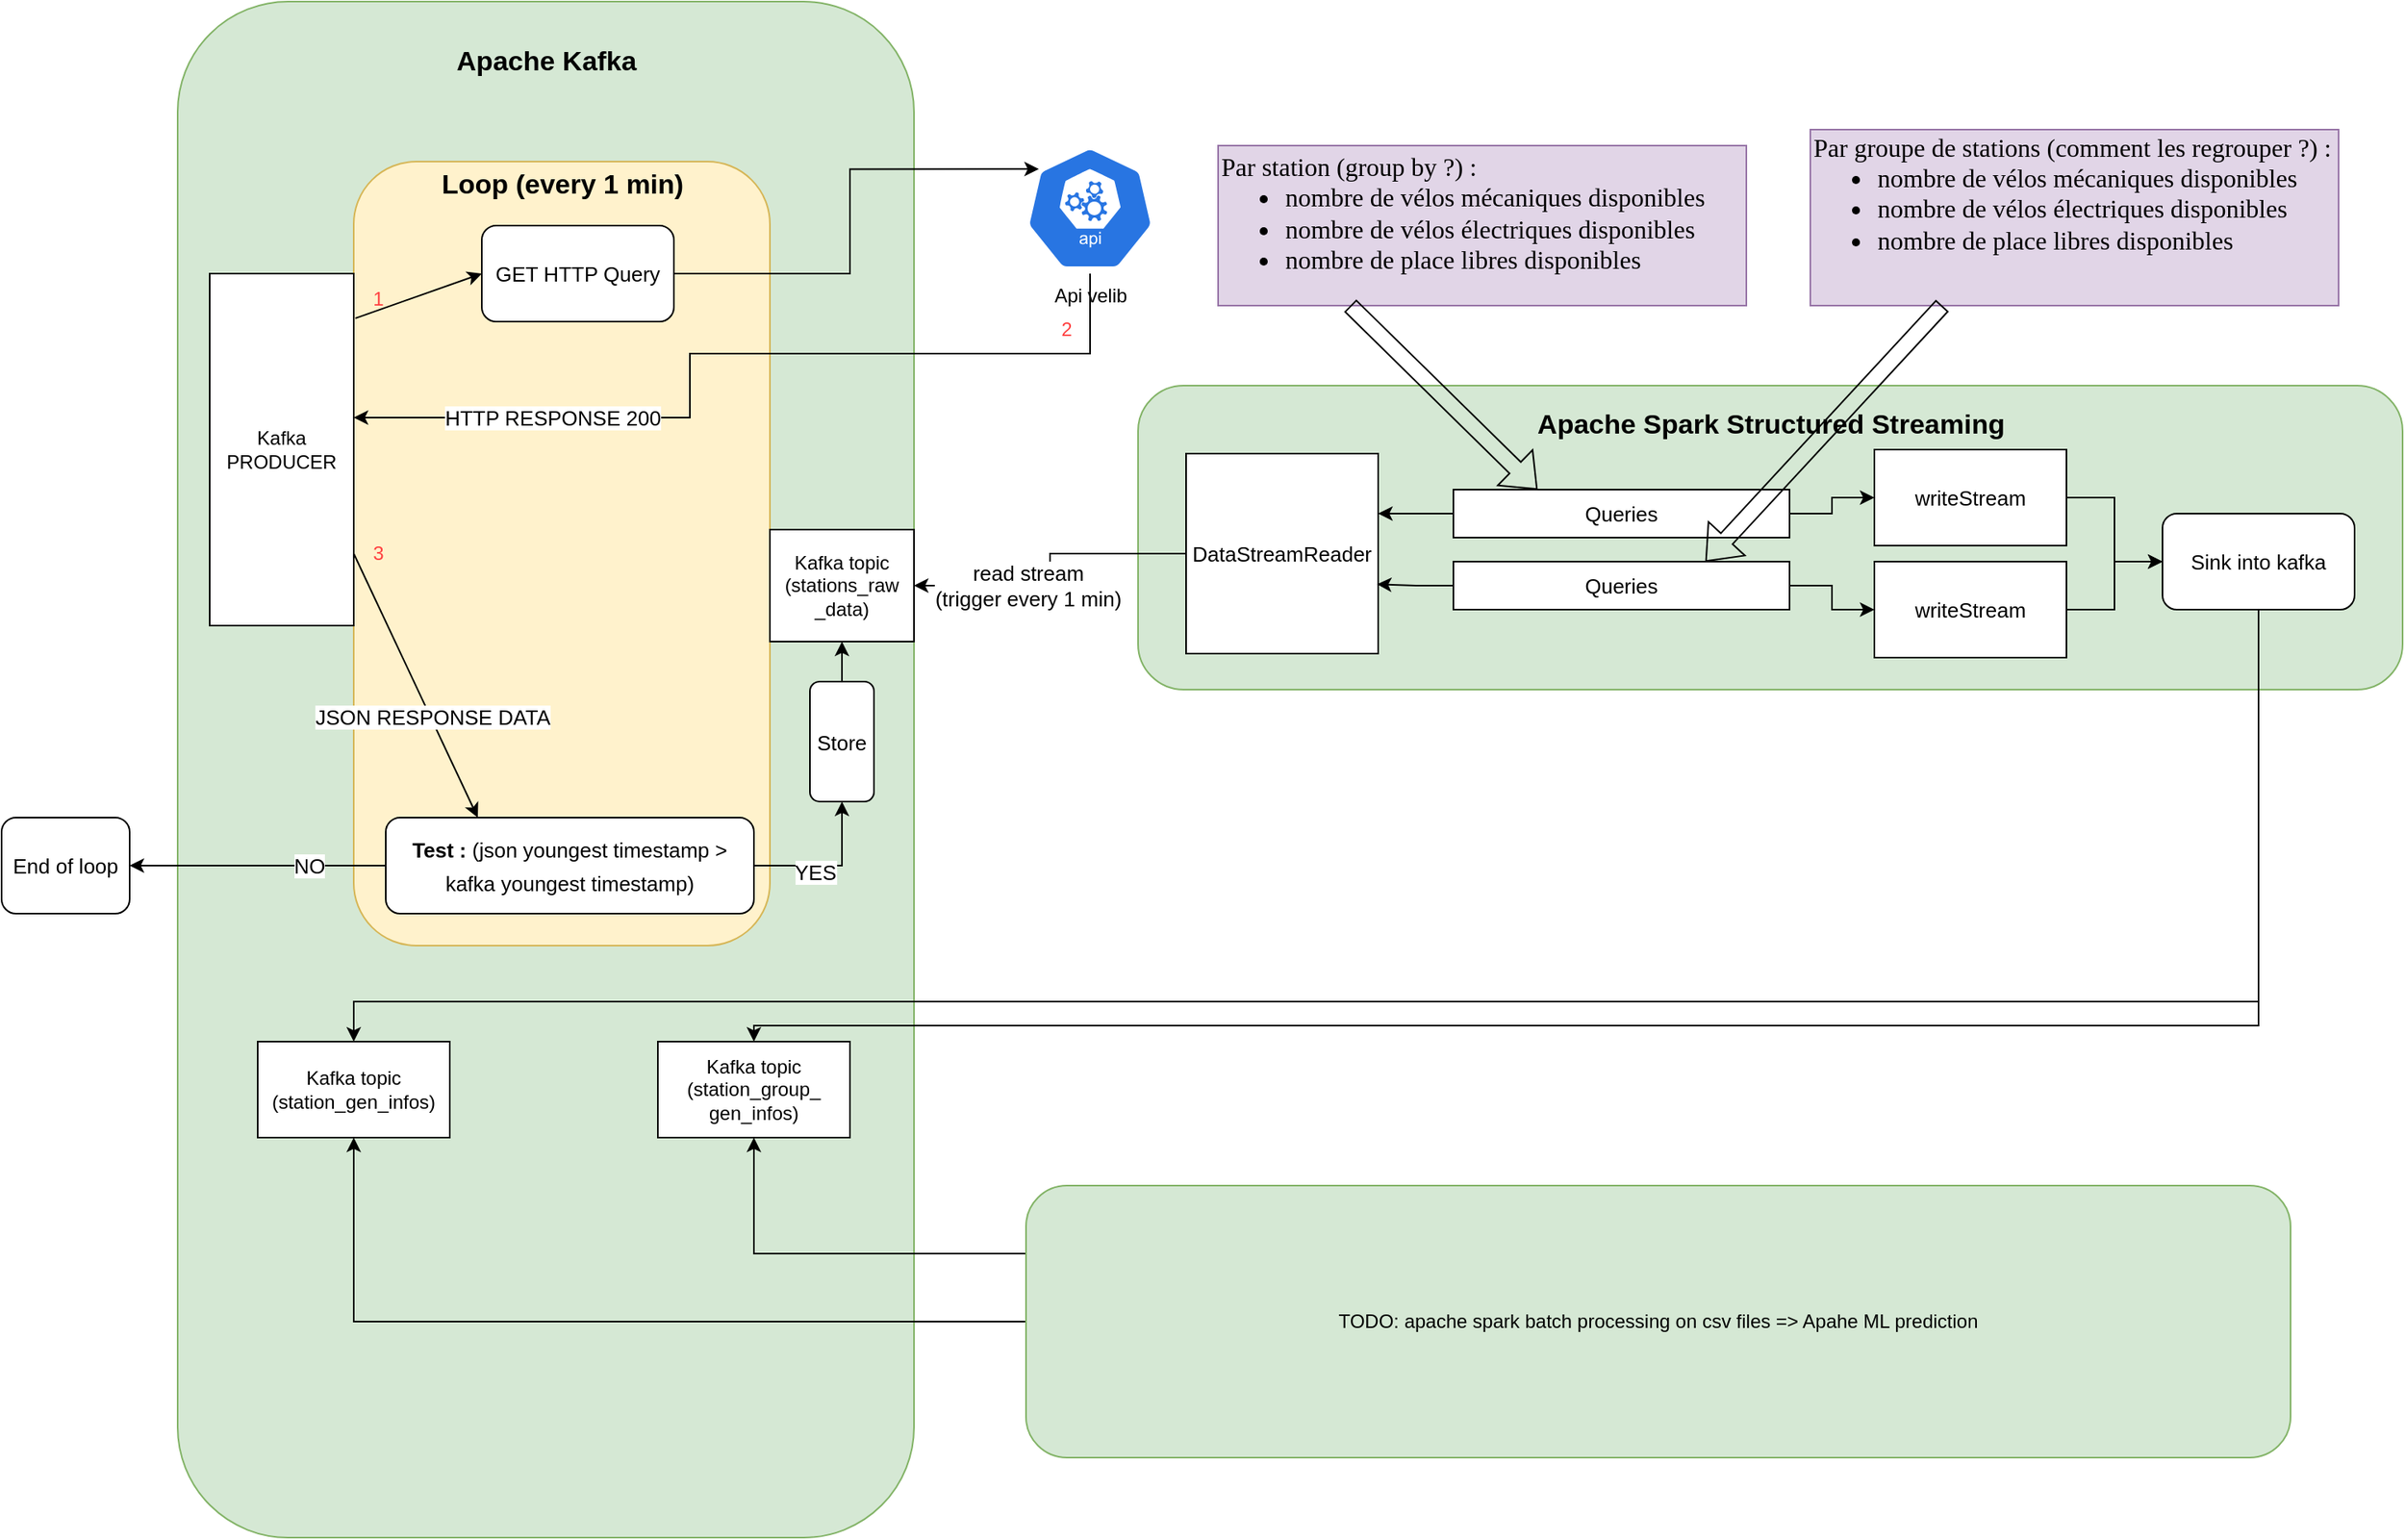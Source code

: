 <mxfile version="20.8.13" type="github">
  <diagram name="Page-1" id="VbNA3riyBiIgsSvw0oge">
    <mxGraphModel dx="2537" dy="1053" grid="1" gridSize="10" guides="1" tooltips="1" connect="1" arrows="1" fold="1" page="1" pageScale="1" pageWidth="827" pageHeight="1169" math="0" shadow="0">
      <root>
        <mxCell id="0" />
        <mxCell id="1" parent="0" />
        <mxCell id="iR06TE0AQQWkr2aL_XJf-8" value="" style="rounded=1;whiteSpace=wrap;html=1;fillColor=#d5e8d4;strokeColor=#82b366;" parent="1" vertex="1">
          <mxGeometry x="630" y="280" width="790" height="190" as="geometry" />
        </mxCell>
        <mxCell id="cMBQ_GZlDyUK9xvhGsAw-21" value="" style="group" parent="1" vertex="1" connectable="0">
          <mxGeometry x="30" y="40" width="460" height="960" as="geometry" />
        </mxCell>
        <mxCell id="cMBQ_GZlDyUK9xvhGsAw-22" value="" style="rounded=1;whiteSpace=wrap;html=1;fontSize=13;fillColor=#d5e8d4;strokeColor=#82b366;" parent="cMBQ_GZlDyUK9xvhGsAw-21" vertex="1">
          <mxGeometry width="460.0" height="960" as="geometry" />
        </mxCell>
        <mxCell id="cMBQ_GZlDyUK9xvhGsAw-23" value="&lt;font style=&quot;font-size: 17px;&quot;&gt;&lt;b&gt;Apache Kafka&lt;/b&gt;&lt;/font&gt;" style="text;html=1;align=center;verticalAlign=middle;resizable=0;points=[];autosize=1;strokeColor=none;fillColor=none;fontSize=13;fontColor=#000000;" parent="cMBQ_GZlDyUK9xvhGsAw-21" vertex="1">
          <mxGeometry x="160.004" y="22.857" width="140" height="30" as="geometry" />
        </mxCell>
        <mxCell id="cMBQ_GZlDyUK9xvhGsAw-26" value="&lt;font style=&quot;font-size: 13px;&quot;&gt;Store&lt;/font&gt;" style="rounded=1;whiteSpace=wrap;html=1;fontSize=17;fontColor=#000000;" parent="cMBQ_GZlDyUK9xvhGsAw-21" vertex="1">
          <mxGeometry x="395" y="425" width="40" height="75" as="geometry" />
        </mxCell>
        <mxCell id="Hl__vpRqCcVAWCJT6-64-5" value="Kafka topic (station_gen_infos)" style="rounded=0;whiteSpace=wrap;html=1;labelBackgroundColor=none;fontColor=#000000;" vertex="1" parent="cMBQ_GZlDyUK9xvhGsAw-21">
          <mxGeometry x="50" y="650" width="120" height="60" as="geometry" />
        </mxCell>
        <mxCell id="Hl__vpRqCcVAWCJT6-64-19" value="Kafka topic (station_group_&lt;br&gt;gen_infos)" style="rounded=0;whiteSpace=wrap;html=1;labelBackgroundColor=none;fontColor=#000000;" vertex="1" parent="cMBQ_GZlDyUK9xvhGsAw-21">
          <mxGeometry x="300" y="650" width="120" height="60" as="geometry" />
        </mxCell>
        <mxCell id="0prQu3RbLBqm5UqYHzIN-27" value="" style="group" parent="1" vertex="1" connectable="0">
          <mxGeometry x="140" y="140" width="260" height="490" as="geometry" />
        </mxCell>
        <mxCell id="0prQu3RbLBqm5UqYHzIN-25" value="" style="rounded=1;whiteSpace=wrap;html=1;fillColor=#fff2cc;strokeColor=#d6b656;" parent="0prQu3RbLBqm5UqYHzIN-27" vertex="1">
          <mxGeometry width="260" height="490.0" as="geometry" />
        </mxCell>
        <mxCell id="0prQu3RbLBqm5UqYHzIN-26" value="&lt;font style=&quot;font-size: 17px;&quot;&gt;&lt;b&gt;Loop (every 1 min)&lt;/b&gt;&lt;/font&gt;" style="text;html=1;align=center;verticalAlign=middle;resizable=0;points=[];autosize=1;strokeColor=none;fillColor=none;fontColor=#000000;" parent="0prQu3RbLBqm5UqYHzIN-27" vertex="1">
          <mxGeometry x="45" width="170" height="30" as="geometry" />
        </mxCell>
        <mxCell id="0prQu3RbLBqm5UqYHzIN-11" value="&lt;font color=&quot;#ff4040&quot;&gt;1&lt;/font&gt;" style="text;html=1;align=center;verticalAlign=middle;resizable=0;points=[];autosize=1;strokeColor=none;fillColor=none;" parent="0prQu3RbLBqm5UqYHzIN-27" vertex="1">
          <mxGeometry y="71.458" width="30" height="30" as="geometry" />
        </mxCell>
        <mxCell id="0prQu3RbLBqm5UqYHzIN-23" value="&lt;font color=&quot;#ff4040&quot;&gt;3&lt;/font&gt;" style="text;html=1;align=center;verticalAlign=middle;resizable=0;points=[];autosize=1;strokeColor=none;fillColor=none;" parent="0prQu3RbLBqm5UqYHzIN-27" vertex="1">
          <mxGeometry y="229.687" width="30" height="30" as="geometry" />
        </mxCell>
        <mxCell id="cMBQ_GZlDyUK9xvhGsAw-33" value="GET HTTP Query" style="rounded=1;whiteSpace=wrap;html=1;fontSize=13;fontColor=#000000;" parent="0prQu3RbLBqm5UqYHzIN-27" vertex="1">
          <mxGeometry x="80" y="40" width="120" height="60" as="geometry" />
        </mxCell>
        <mxCell id="0prQu3RbLBqm5UqYHzIN-4" value="" style="endArrow=classic;html=1;rounded=0;entryX=0;entryY=0.5;entryDx=0;entryDy=0;exitX=1.011;exitY=0.127;exitDx=0;exitDy=0;exitPerimeter=0;" parent="1" source="0prQu3RbLBqm5UqYHzIN-18" target="cMBQ_GZlDyUK9xvhGsAw-33" edge="1">
          <mxGeometry width="50" height="50" relative="1" as="geometry">
            <mxPoint x="180" y="200" as="sourcePoint" />
            <mxPoint x="290" y="284" as="targetPoint" />
          </mxGeometry>
        </mxCell>
        <mxCell id="0prQu3RbLBqm5UqYHzIN-5" value="HTTP GET" style="edgeLabel;html=1;align=center;verticalAlign=middle;resizable=0;points=[];" parent="0prQu3RbLBqm5UqYHzIN-4" vertex="1" connectable="0">
          <mxGeometry x="0.006" y="-4" relative="1" as="geometry">
            <mxPoint x="-97" y="15" as="offset" />
          </mxGeometry>
        </mxCell>
        <mxCell id="0prQu3RbLBqm5UqYHzIN-6" value="Kafka topic (stations_raw&lt;br&gt;_data)" style="whiteSpace=wrap;html=1;" parent="1" vertex="1">
          <mxGeometry x="400" y="370" width="90" height="70" as="geometry" />
        </mxCell>
        <mxCell id="0prQu3RbLBqm5UqYHzIN-18" value="Kafka PRODUCER" style="whiteSpace=wrap;html=1;fontColor=#000000;" parent="1" vertex="1">
          <mxGeometry x="50" y="210" width="90" height="220" as="geometry" />
        </mxCell>
        <mxCell id="0prQu3RbLBqm5UqYHzIN-28" value="" style="endArrow=classic;html=1;rounded=0;fontSize=17;fontColor=#000000;entryX=0.25;entryY=0;entryDx=0;entryDy=0;exitX=0;exitY=0.5;exitDx=0;exitDy=0;" parent="1" source="0prQu3RbLBqm5UqYHzIN-25" target="0prQu3RbLBqm5UqYHzIN-30" edge="1">
          <mxGeometry width="50" height="50" relative="1" as="geometry">
            <mxPoint x="220" y="380" as="sourcePoint" />
            <mxPoint x="220" y="470" as="targetPoint" />
          </mxGeometry>
        </mxCell>
        <mxCell id="0prQu3RbLBqm5UqYHzIN-34" value="JSON RESPONSE DATA" style="edgeLabel;html=1;align=center;verticalAlign=middle;resizable=0;points=[];fontSize=13;fontColor=#000000;" parent="0prQu3RbLBqm5UqYHzIN-28" vertex="1" connectable="0">
          <mxGeometry x="0.242" y="1" relative="1" as="geometry">
            <mxPoint as="offset" />
          </mxGeometry>
        </mxCell>
        <mxCell id="0prQu3RbLBqm5UqYHzIN-31" style="edgeStyle=orthogonalEdgeStyle;rounded=0;orthogonalLoop=1;jettySize=auto;html=1;entryX=0.5;entryY=1;entryDx=0;entryDy=0;fontSize=13;fontColor=#000000;" parent="1" source="0prQu3RbLBqm5UqYHzIN-30" target="cMBQ_GZlDyUK9xvhGsAw-26" edge="1">
          <mxGeometry relative="1" as="geometry" />
        </mxCell>
        <mxCell id="0prQu3RbLBqm5UqYHzIN-32" value="YES" style="edgeLabel;html=1;align=center;verticalAlign=middle;resizable=0;points=[];fontSize=13;fontColor=#000000;" parent="0prQu3RbLBqm5UqYHzIN-31" vertex="1" connectable="0">
          <mxGeometry x="-0.414" relative="1" as="geometry">
            <mxPoint x="10" y="4" as="offset" />
          </mxGeometry>
        </mxCell>
        <mxCell id="0prQu3RbLBqm5UqYHzIN-41" style="edgeStyle=orthogonalEdgeStyle;rounded=0;orthogonalLoop=1;jettySize=auto;html=1;entryX=1;entryY=0.5;entryDx=0;entryDy=0;fontSize=13;fontColor=#000000;" parent="1" source="0prQu3RbLBqm5UqYHzIN-30" target="0prQu3RbLBqm5UqYHzIN-37" edge="1">
          <mxGeometry relative="1" as="geometry" />
        </mxCell>
        <mxCell id="0prQu3RbLBqm5UqYHzIN-42" value="NO" style="edgeLabel;html=1;align=center;verticalAlign=middle;resizable=0;points=[];fontSize=13;fontColor=#000000;" parent="0prQu3RbLBqm5UqYHzIN-41" vertex="1" connectable="0">
          <mxGeometry x="-0.4" relative="1" as="geometry">
            <mxPoint as="offset" />
          </mxGeometry>
        </mxCell>
        <mxCell id="0prQu3RbLBqm5UqYHzIN-30" value="&lt;font style=&quot;font-size: 13px;&quot;&gt;&lt;b&gt;Test : &lt;/b&gt;(json youngest timestamp &amp;gt; kafka youngest timestamp)&lt;/font&gt;" style="rounded=1;whiteSpace=wrap;html=1;fontSize=17;fontColor=#000000;" parent="1" vertex="1">
          <mxGeometry x="160" y="550" width="230" height="60" as="geometry" />
        </mxCell>
        <mxCell id="0prQu3RbLBqm5UqYHzIN-37" value="End of loop" style="rounded=1;whiteSpace=wrap;html=1;fontSize=13;fontColor=#000000;" parent="1" vertex="1">
          <mxGeometry x="-80" y="550" width="80" height="60" as="geometry" />
        </mxCell>
        <mxCell id="cMBQ_GZlDyUK9xvhGsAw-3" style="edgeStyle=orthogonalEdgeStyle;rounded=0;orthogonalLoop=1;jettySize=auto;html=1;entryX=1;entryY=0.5;entryDx=0;entryDy=0;fontSize=13;fontColor=#000000;" parent="1" source="cMBQ_GZlDyUK9xvhGsAw-1" target="0prQu3RbLBqm5UqYHzIN-6" edge="1">
          <mxGeometry relative="1" as="geometry" />
        </mxCell>
        <mxCell id="cMBQ_GZlDyUK9xvhGsAw-4" value="read stream&lt;br&gt;(trigger every 1 min)" style="edgeLabel;html=1;align=center;verticalAlign=middle;resizable=0;points=[];fontSize=13;fontColor=#000000;" parent="cMBQ_GZlDyUK9xvhGsAw-3" vertex="1" connectable="0">
          <mxGeometry x="0.257" relative="1" as="geometry">
            <mxPoint as="offset" />
          </mxGeometry>
        </mxCell>
        <mxCell id="cMBQ_GZlDyUK9xvhGsAw-1" value="DataStreamReader" style="rounded=0;whiteSpace=wrap;html=1;fontSize=13;fontColor=#000000;" parent="1" vertex="1">
          <mxGeometry x="660" y="322.5" width="120" height="125" as="geometry" />
        </mxCell>
        <mxCell id="cMBQ_GZlDyUK9xvhGsAw-6" style="edgeStyle=orthogonalEdgeStyle;rounded=0;orthogonalLoop=1;jettySize=auto;html=1;fontSize=13;fontColor=#000000;" parent="1" source="cMBQ_GZlDyUK9xvhGsAw-5" edge="1">
          <mxGeometry relative="1" as="geometry">
            <mxPoint x="780" y="360" as="targetPoint" />
            <Array as="points">
              <mxPoint x="780" y="360" />
            </Array>
          </mxGeometry>
        </mxCell>
        <mxCell id="cMBQ_GZlDyUK9xvhGsAw-8" style="edgeStyle=orthogonalEdgeStyle;rounded=0;orthogonalLoop=1;jettySize=auto;html=1;fontSize=13;fontColor=#000000;" parent="1" source="cMBQ_GZlDyUK9xvhGsAw-5" target="cMBQ_GZlDyUK9xvhGsAw-7" edge="1">
          <mxGeometry relative="1" as="geometry" />
        </mxCell>
        <mxCell id="cMBQ_GZlDyUK9xvhGsAw-5" value="Queries" style="rounded=0;whiteSpace=wrap;html=1;fontSize=13;fontColor=#000000;" parent="1" vertex="1">
          <mxGeometry x="827" y="345" width="210" height="30" as="geometry" />
        </mxCell>
        <mxCell id="cMBQ_GZlDyUK9xvhGsAw-38" style="edgeStyle=orthogonalEdgeStyle;rounded=0;orthogonalLoop=1;jettySize=auto;html=1;entryX=0;entryY=0.5;entryDx=0;entryDy=0;fontSize=13;fontColor=#000000;" parent="1" source="cMBQ_GZlDyUK9xvhGsAw-7" target="cMBQ_GZlDyUK9xvhGsAw-37" edge="1">
          <mxGeometry relative="1" as="geometry" />
        </mxCell>
        <mxCell id="cMBQ_GZlDyUK9xvhGsAw-7" value="writeStream" style="rounded=0;whiteSpace=wrap;html=1;fontSize=13;fontColor=#000000;" parent="1" vertex="1">
          <mxGeometry x="1090" y="320" width="120" height="60" as="geometry" />
        </mxCell>
        <mxCell id="cMBQ_GZlDyUK9xvhGsAw-35" style="edgeStyle=orthogonalEdgeStyle;rounded=0;orthogonalLoop=1;jettySize=auto;html=1;fontSize=13;fontColor=#000000;" parent="1" source="0prQu3RbLBqm5UqYHzIN-1" edge="1">
          <mxGeometry relative="1" as="geometry">
            <mxPoint x="140" y="300" as="targetPoint" />
            <Array as="points">
              <mxPoint x="600" y="260" />
              <mxPoint x="350" y="260" />
              <mxPoint x="350" y="300" />
              <mxPoint x="140" y="300" />
            </Array>
          </mxGeometry>
        </mxCell>
        <mxCell id="cMBQ_GZlDyUK9xvhGsAw-36" value="HTTP RESPONSE 200" style="edgeLabel;html=1;align=center;verticalAlign=middle;resizable=0;points=[];fontSize=13;fontColor=#000000;" parent="cMBQ_GZlDyUK9xvhGsAw-35" vertex="1" connectable="0">
          <mxGeometry x="0.549" relative="1" as="geometry">
            <mxPoint as="offset" />
          </mxGeometry>
        </mxCell>
        <mxCell id="0prQu3RbLBqm5UqYHzIN-1" value="Api velib&lt;br&gt;" style="sketch=0;html=1;dashed=0;whitespace=wrap;fillColor=#2875E2;strokeColor=#ffffff;points=[[0.005,0.63,0],[0.1,0.2,0],[0.9,0.2,0],[0.5,0,0],[0.995,0.63,0],[0.72,0.99,0],[0.5,1,0],[0.28,0.99,0]];verticalLabelPosition=bottom;align=center;verticalAlign=top;shape=mxgraph.kubernetes.icon;prIcon=api" parent="1" vertex="1">
          <mxGeometry x="560" y="128.337" width="80" height="81.667" as="geometry" />
        </mxCell>
        <mxCell id="0prQu3RbLBqm5UqYHzIN-22" value="&lt;font color=&quot;#ff4040&quot;&gt;2&lt;/font&gt;" style="text;html=1;align=center;verticalAlign=middle;resizable=0;points=[];autosize=1;strokeColor=none;fillColor=none;" parent="1" vertex="1">
          <mxGeometry x="570" y="229.998" width="30" height="30" as="geometry" />
        </mxCell>
        <mxCell id="cMBQ_GZlDyUK9xvhGsAw-28" style="edgeStyle=orthogonalEdgeStyle;rounded=0;orthogonalLoop=1;jettySize=auto;html=1;entryX=0.5;entryY=1;entryDx=0;entryDy=0;fontSize=13;fontColor=#000000;" parent="1" source="cMBQ_GZlDyUK9xvhGsAw-26" target="0prQu3RbLBqm5UqYHzIN-6" edge="1">
          <mxGeometry relative="1" as="geometry" />
        </mxCell>
        <mxCell id="cMBQ_GZlDyUK9xvhGsAw-34" style="edgeStyle=orthogonalEdgeStyle;rounded=0;orthogonalLoop=1;jettySize=auto;html=1;entryX=0.1;entryY=0.2;entryDx=0;entryDy=0;entryPerimeter=0;fontSize=13;fontColor=#000000;" parent="1" source="cMBQ_GZlDyUK9xvhGsAw-33" target="0prQu3RbLBqm5UqYHzIN-1" edge="1">
          <mxGeometry relative="1" as="geometry" />
        </mxCell>
        <mxCell id="iR06TE0AQQWkr2aL_XJf-6" style="edgeStyle=orthogonalEdgeStyle;rounded=0;orthogonalLoop=1;jettySize=auto;html=1;exitX=0.5;exitY=1;exitDx=0;exitDy=0;" parent="1" source="cMBQ_GZlDyUK9xvhGsAw-37" target="Hl__vpRqCcVAWCJT6-64-5" edge="1">
          <mxGeometry relative="1" as="geometry">
            <mxPoint x="445" y="730" as="targetPoint" />
            <Array as="points">
              <mxPoint x="1330" y="665" />
              <mxPoint x="140" y="665" />
            </Array>
          </mxGeometry>
        </mxCell>
        <mxCell id="Hl__vpRqCcVAWCJT6-64-21" style="edgeStyle=orthogonalEdgeStyle;rounded=0;orthogonalLoop=1;jettySize=auto;html=1;entryX=0.5;entryY=0;entryDx=0;entryDy=0;fontColor=#000000;" edge="1" parent="1" source="cMBQ_GZlDyUK9xvhGsAw-37" target="Hl__vpRqCcVAWCJT6-64-19">
          <mxGeometry relative="1" as="geometry">
            <Array as="points">
              <mxPoint x="1330" y="680" />
            </Array>
          </mxGeometry>
        </mxCell>
        <mxCell id="cMBQ_GZlDyUK9xvhGsAw-37" value="Sink into kafka" style="rounded=1;whiteSpace=wrap;html=1;fontSize=13;fontColor=#000000;" parent="1" vertex="1">
          <mxGeometry x="1270" y="360" width="120" height="60" as="geometry" />
        </mxCell>
        <mxCell id="iR06TE0AQQWkr2aL_XJf-2" style="edgeStyle=orthogonalEdgeStyle;rounded=0;orthogonalLoop=1;jettySize=auto;html=1;exitX=0.5;exitY=1;exitDx=0;exitDy=0;" parent="1" source="cMBQ_GZlDyUK9xvhGsAw-5" target="cMBQ_GZlDyUK9xvhGsAw-5" edge="1">
          <mxGeometry relative="1" as="geometry" />
        </mxCell>
        <mxCell id="iR06TE0AQQWkr2aL_XJf-9" value="&lt;font style=&quot;font-size: 17px;&quot;&gt;&lt;b&gt;Apache Spark Structured Streaming&lt;br&gt;&lt;/b&gt;&lt;/font&gt;" style="text;html=1;align=center;verticalAlign=middle;resizable=0;points=[];autosize=1;strokeColor=none;fillColor=none;fontSize=13;fontColor=#000000;" parent="1" vertex="1">
          <mxGeometry x="865.004" y="289.998" width="320" height="30" as="geometry" />
        </mxCell>
        <mxCell id="Hl__vpRqCcVAWCJT6-64-24" style="edgeStyle=orthogonalEdgeStyle;rounded=0;orthogonalLoop=1;jettySize=auto;html=1;exitX=0;exitY=0.25;exitDx=0;exitDy=0;entryX=0.5;entryY=1;entryDx=0;entryDy=0;fontColor=#000000;" edge="1" parent="1" source="iR06TE0AQQWkr2aL_XJf-12" target="Hl__vpRqCcVAWCJT6-64-19">
          <mxGeometry relative="1" as="geometry" />
        </mxCell>
        <mxCell id="Hl__vpRqCcVAWCJT6-64-25" style="edgeStyle=orthogonalEdgeStyle;rounded=0;orthogonalLoop=1;jettySize=auto;html=1;entryX=0.5;entryY=1;entryDx=0;entryDy=0;fontColor=#000000;" edge="1" parent="1" source="iR06TE0AQQWkr2aL_XJf-12" target="Hl__vpRqCcVAWCJT6-64-5">
          <mxGeometry relative="1" as="geometry" />
        </mxCell>
        <mxCell id="iR06TE0AQQWkr2aL_XJf-12" value="TODO: apache spark batch processing on csv files =&amp;gt; Apahe ML prediction" style="rounded=1;whiteSpace=wrap;html=1;fillColor=#d5e8d4;strokeColor=#82b366;" parent="1" vertex="1">
          <mxGeometry x="560" y="780" width="790" height="170" as="geometry" />
        </mxCell>
        <mxCell id="Hl__vpRqCcVAWCJT6-64-1" value="&lt;div style=&quot;&quot;&gt;&lt;font face=&quot;Montserrat&quot;&gt;&lt;span style=&quot;font-size: 16px;&quot;&gt;Par station (group by ?) :&lt;/span&gt;&lt;/font&gt;&lt;/div&gt;&lt;ul style=&quot;box-sizing: border-box; margin-top: 0px; margin-bottom: 1rem; font-family: Montserrat; font-size: 16px;&quot;&gt;&lt;li style=&quot;box-sizing: border-box;&quot;&gt;nombre de vélos mécaniques disponibles&lt;/li&gt;&lt;li style=&quot;box-sizing: border-box;&quot;&gt;nombre de vélos électriques disponibles&lt;/li&gt;&lt;li style=&quot;box-sizing: border-box;&quot;&gt;nombre de place libres disponibles&lt;/li&gt;&lt;/ul&gt;" style="text;html=1;strokeColor=#9673a6;fillColor=#e1d5e7;align=left;verticalAlign=middle;whiteSpace=wrap;rounded=0;" vertex="1" parent="1">
          <mxGeometry x="680" y="130" width="330" height="100" as="geometry" />
        </mxCell>
        <mxCell id="Hl__vpRqCcVAWCJT6-64-3" value="" style="endArrow=classic;html=1;rounded=0;fontColor=#000000;exitX=0.25;exitY=1;exitDx=0;exitDy=0;entryX=0.25;entryY=0;entryDx=0;entryDy=0;shape=flexArrow;" edge="1" parent="1" source="Hl__vpRqCcVAWCJT6-64-1" target="cMBQ_GZlDyUK9xvhGsAw-5">
          <mxGeometry width="50" height="50" relative="1" as="geometry">
            <mxPoint x="810" y="200" as="sourcePoint" />
            <mxPoint x="860" y="150" as="targetPoint" />
          </mxGeometry>
        </mxCell>
        <mxCell id="Hl__vpRqCcVAWCJT6-64-7" style="edgeStyle=orthogonalEdgeStyle;rounded=0;orthogonalLoop=1;jettySize=auto;html=1;fontColor=#000000;entryX=0.994;entryY=0.653;entryDx=0;entryDy=0;entryPerimeter=0;" edge="1" parent="1" source="Hl__vpRqCcVAWCJT6-64-6" target="cMBQ_GZlDyUK9xvhGsAw-1">
          <mxGeometry relative="1" as="geometry" />
        </mxCell>
        <mxCell id="Hl__vpRqCcVAWCJT6-64-9" style="edgeStyle=orthogonalEdgeStyle;rounded=0;orthogonalLoop=1;jettySize=auto;html=1;entryX=0;entryY=0.5;entryDx=0;entryDy=0;fontColor=#000000;" edge="1" parent="1" source="Hl__vpRqCcVAWCJT6-64-6" target="Hl__vpRqCcVAWCJT6-64-8">
          <mxGeometry relative="1" as="geometry" />
        </mxCell>
        <mxCell id="Hl__vpRqCcVAWCJT6-64-6" value="Queries" style="rounded=0;whiteSpace=wrap;html=1;fontSize=13;fontColor=#000000;" vertex="1" parent="1">
          <mxGeometry x="827" y="390" width="210" height="30" as="geometry" />
        </mxCell>
        <mxCell id="Hl__vpRqCcVAWCJT6-64-13" style="edgeStyle=orthogonalEdgeStyle;rounded=0;orthogonalLoop=1;jettySize=auto;html=1;exitX=1;exitY=0.5;exitDx=0;exitDy=0;entryX=0;entryY=0.5;entryDx=0;entryDy=0;fontColor=#000000;" edge="1" parent="1" source="Hl__vpRqCcVAWCJT6-64-8" target="cMBQ_GZlDyUK9xvhGsAw-37">
          <mxGeometry relative="1" as="geometry" />
        </mxCell>
        <mxCell id="Hl__vpRqCcVAWCJT6-64-8" value="writeStream" style="rounded=0;whiteSpace=wrap;html=1;fontSize=13;fontColor=#000000;" vertex="1" parent="1">
          <mxGeometry x="1090" y="390" width="120" height="60" as="geometry" />
        </mxCell>
        <mxCell id="Hl__vpRqCcVAWCJT6-64-10" value="&lt;div style=&quot;&quot;&gt;&lt;font face=&quot;Montserrat&quot;&gt;&lt;span style=&quot;font-size: 16px;&quot;&gt;Par groupe de stations (comment les regrouper ?) :&lt;/span&gt;&lt;/font&gt;&lt;/div&gt;&lt;ul style=&quot;box-sizing: border-box; margin-top: 0px; margin-bottom: 1rem; font-family: Montserrat; font-size: 16px;&quot;&gt;&lt;li style=&quot;box-sizing: border-box;&quot;&gt;nombre de vélos mécaniques disponibles&lt;/li&gt;&lt;li style=&quot;box-sizing: border-box;&quot;&gt;nombre de vélos électriques disponibles&lt;/li&gt;&lt;li style=&quot;box-sizing: border-box;&quot;&gt;nombre de place libres disponibles&lt;/li&gt;&lt;/ul&gt;&lt;div style=&quot;&quot;&gt;&lt;br&gt;&lt;/div&gt;" style="text;html=1;strokeColor=#9673a6;fillColor=#e1d5e7;align=left;verticalAlign=middle;whiteSpace=wrap;rounded=0;" vertex="1" parent="1">
          <mxGeometry x="1050" y="120" width="330" height="110" as="geometry" />
        </mxCell>
        <mxCell id="Hl__vpRqCcVAWCJT6-64-12" value="" style="shape=flexArrow;endArrow=classic;html=1;rounded=0;fontColor=#000000;exitX=0.25;exitY=1;exitDx=0;exitDy=0;entryX=0.75;entryY=0;entryDx=0;entryDy=0;" edge="1" parent="1" source="Hl__vpRqCcVAWCJT6-64-10" target="Hl__vpRqCcVAWCJT6-64-6">
          <mxGeometry width="50" height="50" relative="1" as="geometry">
            <mxPoint x="840" y="480" as="sourcePoint" />
            <mxPoint x="890" y="430" as="targetPoint" />
          </mxGeometry>
        </mxCell>
      </root>
    </mxGraphModel>
  </diagram>
</mxfile>
